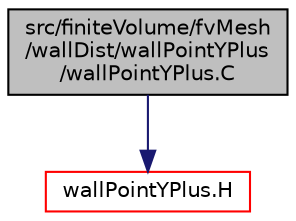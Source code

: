 digraph "src/finiteVolume/fvMesh/wallDist/wallPointYPlus/wallPointYPlus.C"
{
  bgcolor="transparent";
  edge [fontname="Helvetica",fontsize="10",labelfontname="Helvetica",labelfontsize="10"];
  node [fontname="Helvetica",fontsize="10",shape=record];
  Node1 [label="src/finiteVolume/fvMesh\l/wallDist/wallPointYPlus\l/wallPointYPlus.C",height=0.2,width=0.4,color="black", fillcolor="grey75", style="filled", fontcolor="black"];
  Node1 -> Node2 [color="midnightblue",fontsize="10",style="solid",fontname="Helvetica"];
  Node2 [label="wallPointYPlus.H",height=0.2,width=0.4,color="red",URL="$a06064.html"];
}
